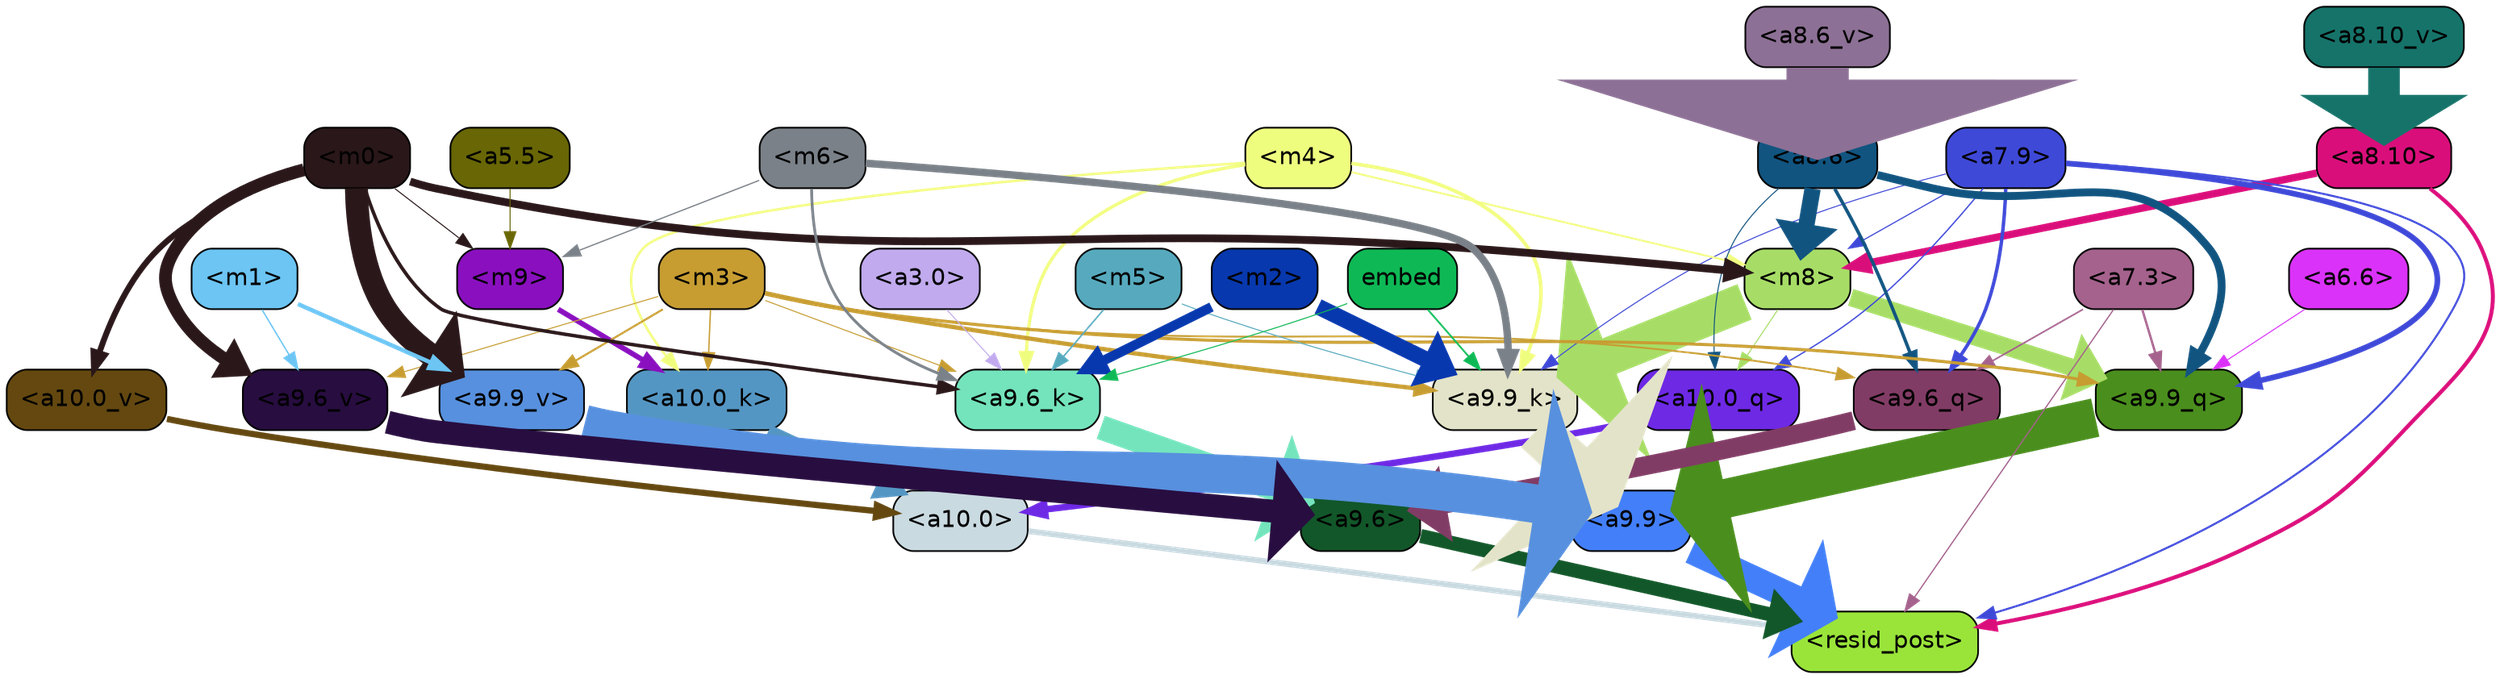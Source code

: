 strict digraph "" {
	graph [bgcolor=transparent,
		layout=dot,
		overlap=false,
		splines=true
	];
	"<a10.0>"	[color=black,
		fillcolor="#cadae1",
		fontname=Helvetica,
		shape=box,
		style="filled, rounded"];
	"<resid_post>"	[color=black,
		fillcolor="#9ae43a",
		fontname=Helvetica,
		shape=box,
		style="filled, rounded"];
	"<a10.0>" -> "<resid_post>"	[color="#cadae1",
		penwidth=3.4253244400024414];
	"<a9.9>"	[color=black,
		fillcolor="#437ff9",
		fontname=Helvetica,
		shape=box,
		style="filled, rounded"];
	"<a9.9>" -> "<resid_post>"	[color="#437ff9",
		penwidth=16.05378818511963];
	"<a9.6>"	[color=black,
		fillcolor="#125729",
		fontname=Helvetica,
		shape=box,
		style="filled, rounded"];
	"<a9.6>" -> "<resid_post>"	[color="#125729",
		penwidth=8.33797836303711];
	"<a8.10>"	[color=black,
		fillcolor="#da0e7b",
		fontname=Helvetica,
		shape=box,
		style="filled, rounded"];
	"<a8.10>" -> "<resid_post>"	[color="#da0e7b",
		penwidth=2.3390636444091797];
	"<m8>"	[color=black,
		fillcolor="#a7dd66",
		fontname=Helvetica,
		shape=box,
		style="filled, rounded"];
	"<a8.10>" -> "<m8>"	[color="#da0e7b",
		penwidth=4.388927459716797];
	"<a7.9>"	[color=black,
		fillcolor="#3f49d8",
		fontname=Helvetica,
		shape=box,
		style="filled, rounded"];
	"<a7.9>" -> "<resid_post>"	[color="#3f49d8",
		penwidth=1.1926651000976562];
	"<a10.0_q>"	[color=black,
		fillcolor="#6e29e5",
		fontname=Helvetica,
		shape=box,
		style="filled, rounded"];
	"<a7.9>" -> "<a10.0_q>"	[color="#3f49d8",
		penwidth=0.7811813354492188];
	"<a7.9>" -> "<m8>"	[color="#3f49d8",
		penwidth=0.6738662719726562];
	"<a9.9_q>"	[color=black,
		fillcolor="#4a8e1d",
		fontname=Helvetica,
		shape=box,
		style="filled, rounded"];
	"<a7.9>" -> "<a9.9_q>"	[color="#3f49d8",
		penwidth=3.33896541595459];
	"<a9.6_q>"	[color=black,
		fillcolor="#813c65",
		fontname=Helvetica,
		shape=box,
		style="filled, rounded"];
	"<a7.9>" -> "<a9.6_q>"	[color="#3f49d8",
		penwidth=2.0531044006347656];
	"<a9.9_k>"	[color=black,
		fillcolor="#e3e3c9",
		fontname=Helvetica,
		shape=box,
		style="filled, rounded"];
	"<a7.9>" -> "<a9.9_k>"	[color="#3f49d8",
		penwidth=0.6];
	"<a7.3>"	[color=black,
		fillcolor="#a5628d",
		fontname=Helvetica,
		shape=box,
		style="filled, rounded"];
	"<a7.3>" -> "<resid_post>"	[color="#a5628d",
		penwidth=0.7339706420898438];
	"<a7.3>" -> "<a9.9_q>"	[color="#a5628d",
		penwidth=1.3609809875488281];
	"<a7.3>" -> "<a9.6_q>"	[color="#a5628d",
		penwidth=0.9587650299072266];
	"<a10.0_q>" -> "<a10.0>"	[color="#6e29e5",
		penwidth=3.861766815185547];
	"<a10.0_k>"	[color=black,
		fillcolor="#5496c3",
		fontname=Helvetica,
		shape=box,
		style="filled, rounded"];
	"<a10.0_k>" -> "<a10.0>"	[color="#5496c3",
		penwidth=6.691814422607422];
	"<a10.0_v>"	[color=black,
		fillcolor="#644810",
		fontname=Helvetica,
		shape=box,
		style="filled, rounded"];
	"<a10.0_v>" -> "<a10.0>"	[color="#644810",
		penwidth=3.703948974609375];
	"<m8>" -> "<a10.0_q>"	[color="#a7dd66",
		penwidth=0.6];
	"<m8>" -> "<a9.9_q>"	[color="#a7dd66",
		penwidth=10.407995223999023];
	"<m8>" -> "<a9.9_k>"	[color="#a7dd66",
		penwidth=22.67278480529785];
	"<a8.6>"	[color=black,
		fillcolor="#115480",
		fontname=Helvetica,
		shape=box,
		style="filled, rounded"];
	"<a8.6>" -> "<a10.0_q>"	[color="#115480",
		penwidth=0.6];
	"<a8.6>" -> "<m8>"	[color="#115480",
		penwidth=9.616483688354492];
	"<a8.6>" -> "<a9.9_q>"	[color="#115480",
		penwidth=4.681654930114746];
	"<a8.6>" -> "<a9.6_q>"	[color="#115480",
		penwidth=2.0046749114990234];
	"<m9>"	[color=black,
		fillcolor="#8a10bf",
		fontname=Helvetica,
		shape=box,
		style="filled, rounded"];
	"<m9>" -> "<a10.0_k>"	[color="#8a10bf",
		penwidth=3.1536026000976562];
	"<m4>"	[color=black,
		fillcolor="#effd7f",
		fontname=Helvetica,
		shape=box,
		style="filled, rounded"];
	"<m4>" -> "<a10.0_k>"	[color="#effd7f",
		penwidth=1.4532089233398438];
	"<m4>" -> "<m8>"	[color="#effd7f",
		penwidth=1.1121444702148438];
	"<m4>" -> "<a9.9_k>"	[color="#effd7f",
		penwidth=2.1296005249023438];
	"<a9.6_k>"	[color=black,
		fillcolor="#74e4bd",
		fontname=Helvetica,
		shape=box,
		style="filled, rounded"];
	"<m4>" -> "<a9.6_k>"	[color="#effd7f",
		penwidth=1.93524169921875];
	"<m3>"	[color=black,
		fillcolor="#c79d32",
		fontname=Helvetica,
		shape=box,
		style="filled, rounded"];
	"<m3>" -> "<a10.0_k>"	[color="#c79d32",
		penwidth=0.8012542724609375];
	"<m3>" -> "<a9.9_q>"	[color="#c79d32",
		penwidth=1.8098411560058594];
	"<m3>" -> "<a9.6_q>"	[color="#c79d32",
		penwidth=1.0731983184814453];
	"<m3>" -> "<a9.9_k>"	[color="#c79d32",
		penwidth=2.538074493408203];
	"<m3>" -> "<a9.6_k>"	[color="#c79d32",
		penwidth=0.6];
	"<a9.9_v>"	[color=black,
		fillcolor="#5790de",
		fontname=Helvetica,
		shape=box,
		style="filled, rounded"];
	"<m3>" -> "<a9.9_v>"	[color="#c79d32",
		penwidth=1.1908531188964844];
	"<a9.6_v>"	[color=black,
		fillcolor="#280d40",
		fontname=Helvetica,
		shape=box,
		style="filled, rounded"];
	"<m3>" -> "<a9.6_v>"	[color="#c79d32",
		penwidth=0.6];
	"<m0>"	[color=black,
		fillcolor="#2a1719",
		fontname=Helvetica,
		shape=box,
		style="filled, rounded"];
	"<m0>" -> "<a10.0_v>"	[color="#2a1719",
		penwidth=3.520832061767578];
	"<m0>" -> "<m8>"	[color="#2a1719",
		penwidth=4.624839782714844];
	"<m0>" -> "<m9>"	[color="#2a1719",
		penwidth=0.6];
	"<m0>" -> "<a9.6_k>"	[color="#2a1719",
		penwidth=2.0742149353027344];
	"<m0>" -> "<a9.9_v>"	[color="#2a1719",
		penwidth=13.6649169921875];
	"<m0>" -> "<a9.6_v>"	[color="#2a1719",
		penwidth=7.575786590576172];
	"<m6>"	[color=black,
		fillcolor="#7a8188",
		fontname=Helvetica,
		shape=box,
		style="filled, rounded"];
	"<m6>" -> "<m9>"	[color="#7a8188",
		penwidth=0.7276992797851562];
	"<m6>" -> "<a9.9_k>"	[color="#7a8188",
		penwidth=4.405937194824219];
	"<m6>" -> "<a9.6_k>"	[color="#7a8188",
		penwidth=1.6540985107421875];
	"<a5.5>"	[color=black,
		fillcolor="#686605",
		fontname=Helvetica,
		shape=box,
		style="filled, rounded"];
	"<a5.5>" -> "<m9>"	[color="#686605",
		penwidth=0.6];
	"<a9.9_q>" -> "<a9.9>"	[color="#4a8e1d",
		penwidth=23.20368194580078];
	"<a9.6_q>" -> "<a9.6>"	[color="#813c65",
		penwidth=11.181507110595703];
	"<a9.9_k>" -> "<a9.9>"	[color="#e3e3c9",
		penwidth=26.641464233398438];
	"<a9.6_k>" -> "<a9.6>"	[color="#74e4bd",
		penwidth=14.532459259033203];
	"<a9.9_v>" -> "<a9.9>"	[color="#5790de",
		penwidth=23.02225112915039];
	"<a9.6_v>" -> "<a9.6>"	[color="#280d40",
		penwidth=13.634431838989258];
	"<a6.6>"	[color=black,
		fillcolor="#db32f9",
		fontname=Helvetica,
		shape=box,
		style="filled, rounded"];
	"<a6.6>" -> "<a9.9_q>"	[color="#db32f9",
		penwidth=0.6];
	"<m5>"	[color=black,
		fillcolor="#57aabe",
		fontname=Helvetica,
		shape=box,
		style="filled, rounded"];
	"<m5>" -> "<a9.9_k>"	[color="#57aabe",
		penwidth=0.6];
	"<m5>" -> "<a9.6_k>"	[color="#57aabe",
		penwidth=0.9087238311767578];
	"<m2>"	[color=black,
		fillcolor="#0838ae",
		fontname=Helvetica,
		shape=box,
		style="filled, rounded"];
	"<m2>" -> "<a9.9_k>"	[color="#0838ae",
		penwidth=9.546476364135742];
	"<m2>" -> "<a9.6_k>"	[color="#0838ae",
		penwidth=5.765581130981445];
	embed	[color=black,
		fillcolor="#0eb955",
		fontname=Helvetica,
		shape=box,
		style="filled, rounded"];
	embed -> "<a9.9_k>"	[color="#0eb955",
		penwidth=1.044057846069336];
	embed -> "<a9.6_k>"	[color="#0eb955",
		penwidth=0.6];
	"<a3.0>"	[color=black,
		fillcolor="#c1aaed",
		fontname=Helvetica,
		shape=box,
		style="filled, rounded"];
	"<a3.0>" -> "<a9.6_k>"	[color="#c1aaed",
		penwidth=0.6];
	"<m1>"	[color=black,
		fillcolor="#6cc5f3",
		fontname=Helvetica,
		shape=box,
		style="filled, rounded"];
	"<m1>" -> "<a9.9_v>"	[color="#6cc5f3",
		penwidth=2.484710693359375];
	"<m1>" -> "<a9.6_v>"	[color="#6cc5f3",
		penwidth=0.8296928405761719];
	"<a8.10_v>"	[color=black,
		fillcolor="#16736a",
		fontname=Helvetica,
		shape=box,
		style="filled, rounded"];
	"<a8.10_v>" -> "<a8.10>"	[color="#16736a",
		penwidth=18.80433464050293];
	"<a8.6_v>"	[color=black,
		fillcolor="#8d7095",
		fontname=Helvetica,
		shape=box,
		style="filled, rounded"];
	"<a8.6_v>" -> "<a8.6>"	[color="#8d7095",
		penwidth=37.04597568511963];
}
